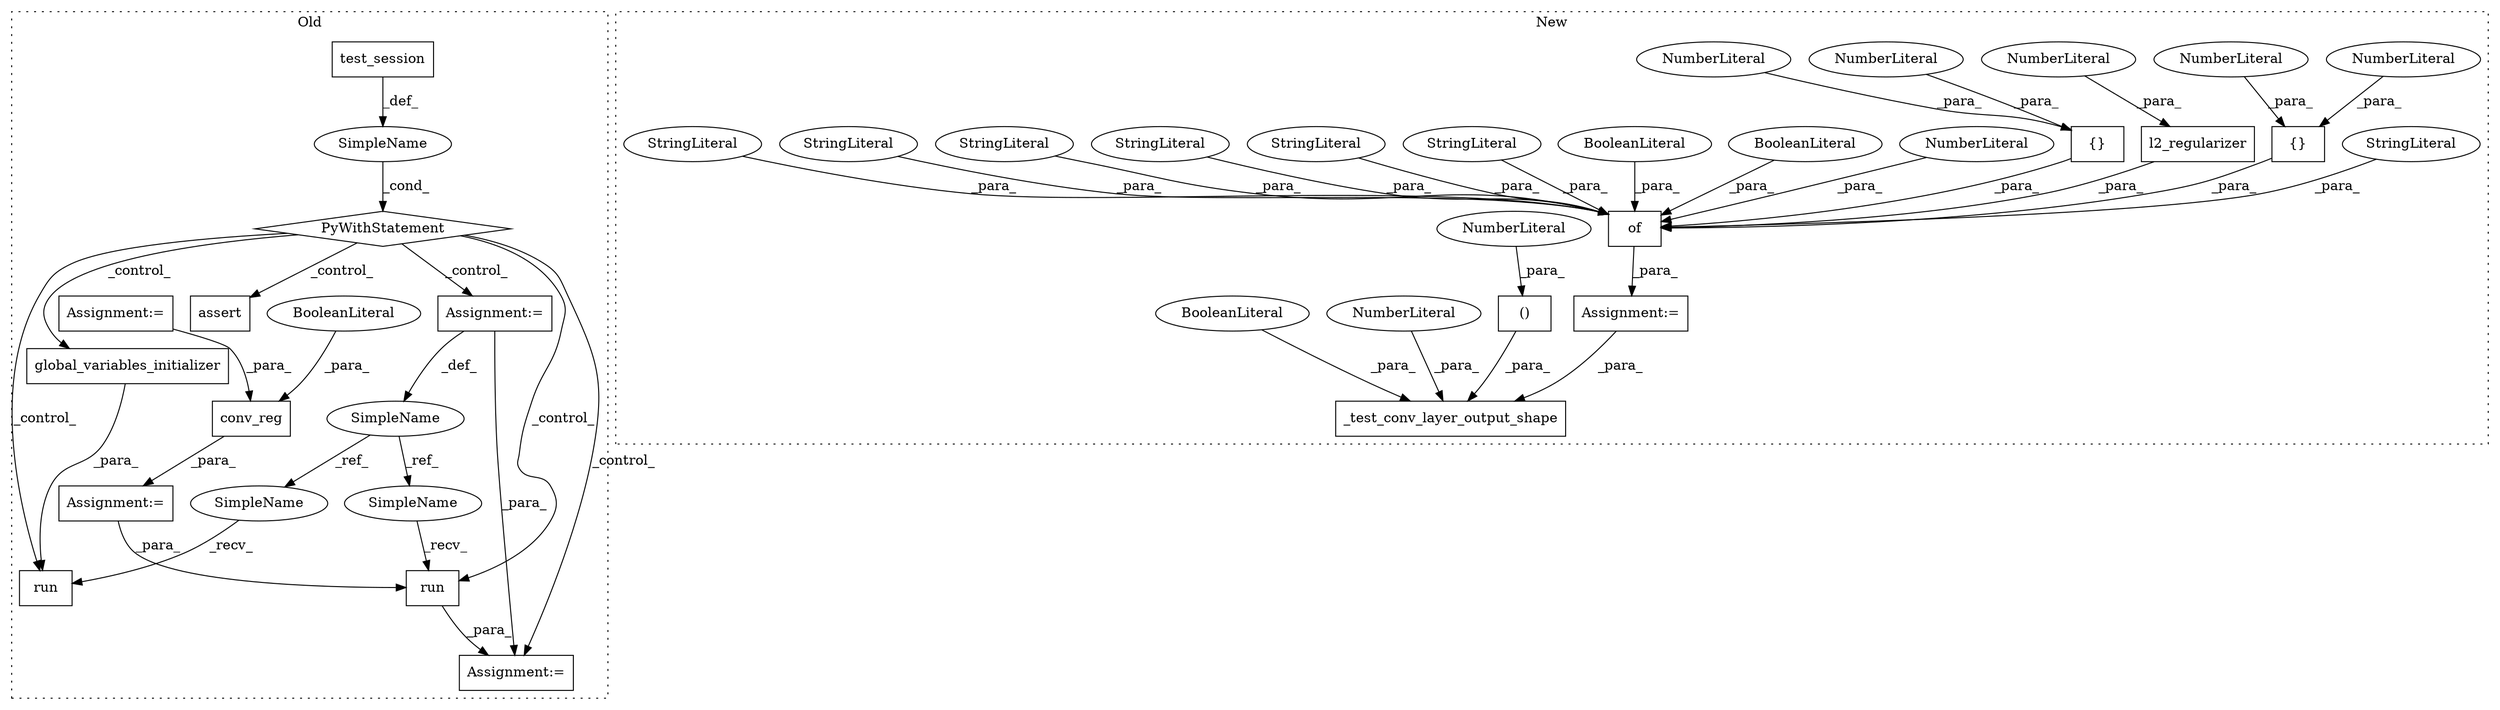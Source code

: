 digraph G {
subgraph cluster0 {
1 [label="global_variables_initializer" a="32" s="5921" l="30" shape="box"];
4 [label="SimpleName" a="42" s="" l="" shape="ellipse"];
5 [label="PyWithStatement" a="104" s="5846,5875" l="10,2" shape="diamond"];
6 [label="test_session" a="32" s="5861" l="14" shape="box"];
7 [label="assert" a="32" s="6002,6099" l="22,1" shape="box"];
15 [label="run" a="32" s="5906,5951" l="4,1" shape="box"];
23 [label="SimpleName" a="42" s="5889" l="4" shape="ellipse"];
24 [label="run" a="32" s="5972,5988" l="4,1" shape="box"];
25 [label="conv_reg" a="32" s="5800,5818" l="9,1" shape="box"];
26 [label="BooleanLiteral" a="9" s="5814" l="4" shape="ellipse"];
27 [label="Assignment:=" a="7" s="5889" l="4" shape="box"];
28 [label="Assignment:=" a="7" s="5713" l="1" shape="box"];
29 [label="Assignment:=" a="7" s="5966" l="1" shape="box"];
31 [label="Assignment:=" a="7" s="5799" l="1" shape="box"];
40 [label="SimpleName" a="42" s="5901" l="4" shape="ellipse"];
41 [label="SimpleName" a="42" s="5967" l="4" shape="ellipse"];
label = "Old";
style="dotted";
}
subgraph cluster1 {
2 [label="l2_regularizer" a="32" s="6456,6474" l="15,1" shape="box"];
3 [label="NumberLiteral" a="34" s="6471" l="3" shape="ellipse"];
8 [label="of" a="32" s="6296,6524" l="3,1" shape="box"];
9 [label="{}" a="4" s="6367,6373" l="1,1" shape="box"];
10 [label="NumberLiteral" a="34" s="6370" l="1" shape="ellipse"];
11 [label="NumberLiteral" a="34" s="6368" l="1" shape="ellipse"];
12 [label="NumberLiteral" a="34" s="6315" l="2" shape="ellipse"];
13 [label="BooleanLiteral" a="9" s="6387" l="5" shape="ellipse"];
14 [label="BooleanLiteral" a="9" s="6403" l="4" shape="ellipse"];
16 [label="StringLiteral" a="45" s="6318" l="13" shape="ellipse"];
17 [label="StringLiteral" a="45" s="6408" l="11" shape="ellipse"];
18 [label="StringLiteral" a="45" s="6393" l="9" shape="ellipse"];
19 [label="StringLiteral" a="45" s="6349" l="8" shape="ellipse"];
20 [label="StringLiteral" a="45" s="6375" l="11" shape="ellipse"];
21 [label="StringLiteral" a="45" s="6299" l="15" shape="ellipse"];
22 [label="StringLiteral" a="45" s="6427" l="15" shape="ellipse"];
30 [label="Assignment:=" a="7" s="6291" l="1" shape="box"];
32 [label="{}" a="4" s="6341,6347" l="1,1" shape="box"];
33 [label="NumberLiteral" a="34" s="6344" l="1" shape="ellipse"];
34 [label="NumberLiteral" a="34" s="6346" l="1" shape="ellipse"];
35 [label="_test_conv_layer_output_shape" a="32" s="6536,6650" l="30,1" shape="box"];
36 [label="()" a="106" s="6585" l="59" shape="box"];
37 [label="NumberLiteral" a="34" s="6628" l="1" shape="ellipse"];
38 [label="NumberLiteral" a="34" s="6566" l="1" shape="ellipse"];
39 [label="BooleanLiteral" a="9" s="6646" l="4" shape="ellipse"];
label = "New";
style="dotted";
}
1 -> 15 [label="_para_"];
2 -> 8 [label="_para_"];
3 -> 2 [label="_para_"];
4 -> 5 [label="_cond_"];
5 -> 7 [label="_control_"];
5 -> 24 [label="_control_"];
5 -> 15 [label="_control_"];
5 -> 27 [label="_control_"];
5 -> 29 [label="_control_"];
5 -> 1 [label="_control_"];
6 -> 4 [label="_def_"];
8 -> 30 [label="_para_"];
9 -> 8 [label="_para_"];
10 -> 9 [label="_para_"];
11 -> 9 [label="_para_"];
12 -> 8 [label="_para_"];
13 -> 8 [label="_para_"];
14 -> 8 [label="_para_"];
16 -> 8 [label="_para_"];
17 -> 8 [label="_para_"];
18 -> 8 [label="_para_"];
19 -> 8 [label="_para_"];
20 -> 8 [label="_para_"];
21 -> 8 [label="_para_"];
22 -> 8 [label="_para_"];
23 -> 40 [label="_ref_"];
23 -> 41 [label="_ref_"];
24 -> 29 [label="_para_"];
25 -> 31 [label="_para_"];
26 -> 25 [label="_para_"];
27 -> 29 [label="_para_"];
27 -> 23 [label="_def_"];
28 -> 25 [label="_para_"];
30 -> 35 [label="_para_"];
31 -> 24 [label="_para_"];
32 -> 8 [label="_para_"];
33 -> 32 [label="_para_"];
34 -> 32 [label="_para_"];
36 -> 35 [label="_para_"];
37 -> 36 [label="_para_"];
38 -> 35 [label="_para_"];
39 -> 35 [label="_para_"];
40 -> 15 [label="_recv_"];
41 -> 24 [label="_recv_"];
}